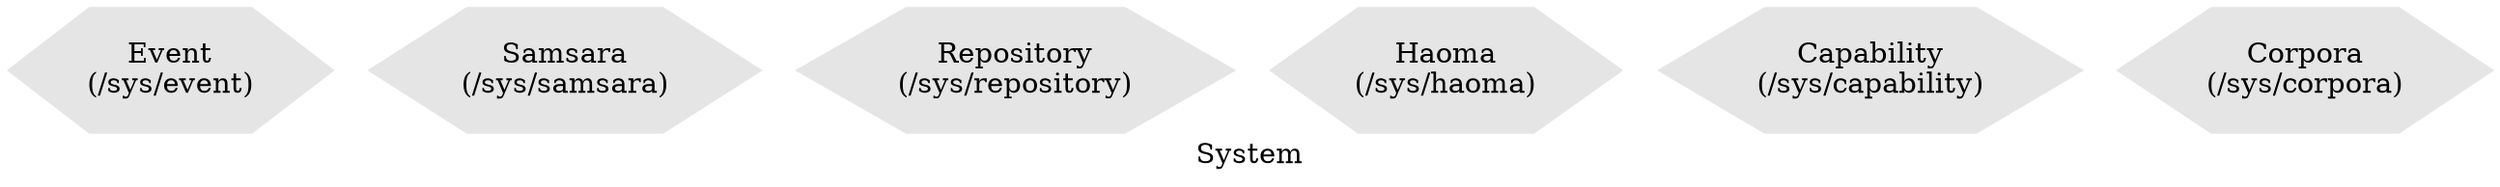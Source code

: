 digraph G {
    label = "System";
    style = filled;
    color = red;
    comment = "";
    node [shape = polygon; sides = 6; style = filled; color = grey90;];
    
    spark_1_t [label = "Event\n(/sys/event)";];
    spark_2_t [label = "Samsara\n(/sys/samsara)";];
    spark_4_t [label = "Repository\n(/sys/repository)";];
    spark_5_t [label = "Haoma\n(/sys/haoma)";];
    spark_7_t [label = "Capability\n(/sys/capability)";];
    spark_8_t [label = "Corpora\n(/sys/corpora)";];
}